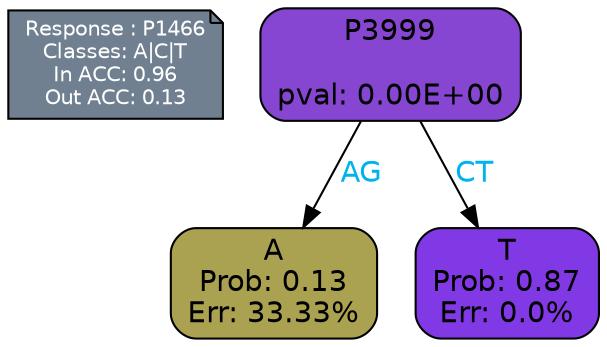 digraph Tree {
node [shape=box, style="filled, rounded", color="black", fontname=helvetica] ;
graph [ranksep=equally, splines=polylines, bgcolor=transparent, dpi=600] ;
edge [fontname=helvetica] ;
LEGEND [label="Response : P1466
Classes: A|C|T
In ACC: 0.96
Out ACC: 0.13
",shape=note,align=left,style=filled,fillcolor="slategray",fontcolor="white",fontsize=10];1 [label="P3999

pval: 0.00E+00", fillcolor="#8646d2"] ;
2 [label="A
Prob: 0.13
Err: 33.33%", fillcolor="#aba251"] ;
3 [label="T
Prob: 0.87
Err: 0.0%", fillcolor="#8139e5"] ;
1 -> 2 [label="AG",fontcolor=deepskyblue2] ;
1 -> 3 [label="CT",fontcolor=deepskyblue2] ;
{rank = same; 2;3;}{rank = same; LEGEND;1;}}